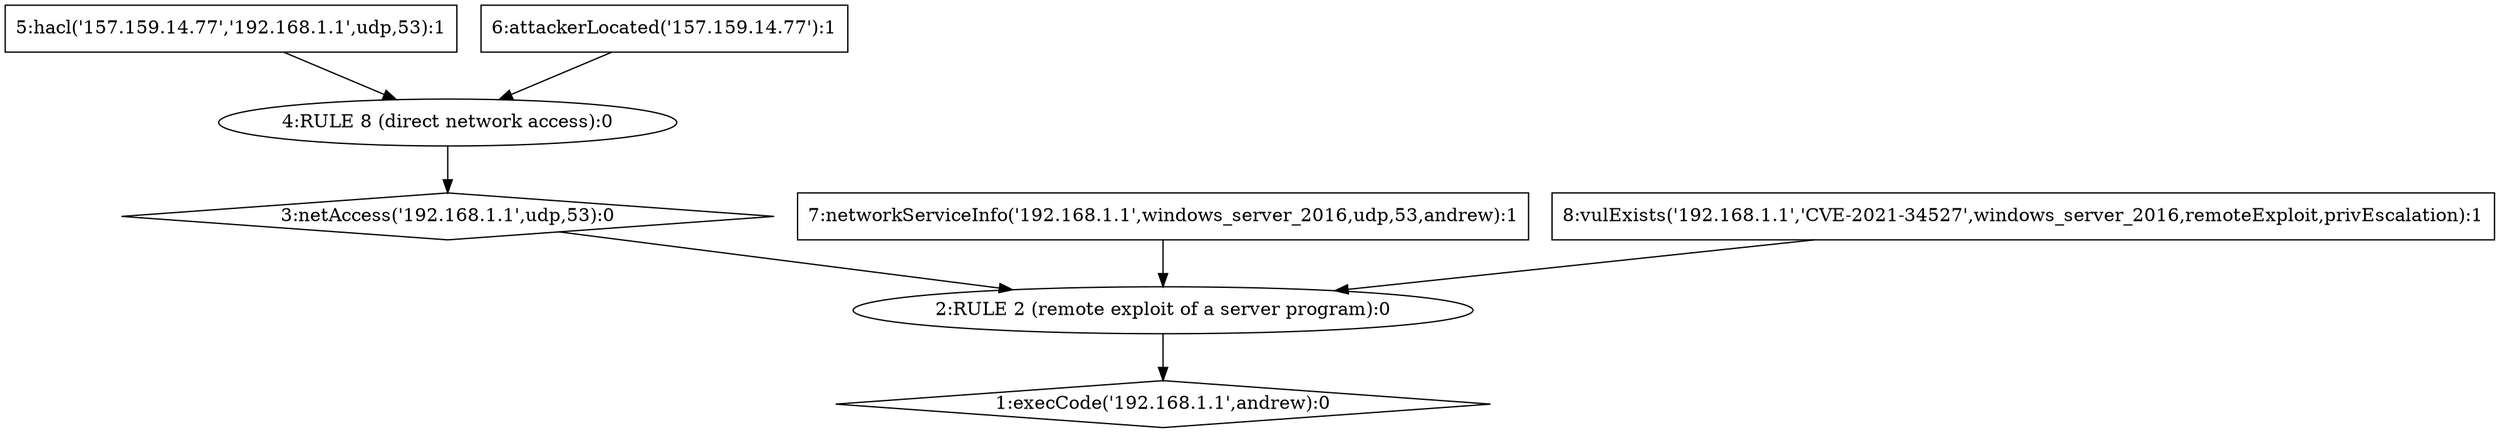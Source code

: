 digraph G {
	1 [label="1:execCode('192.168.1.1',andrew):0",shape=diamond];
	2 [label="2:RULE 2 (remote exploit of a server program):0",shape=ellipse];
	3 [label="3:netAccess('192.168.1.1',udp,53):0",shape=diamond];
	4 [label="4:RULE 8 (direct network access):0",shape=ellipse];
	5 [label="5:hacl('157.159.14.77','192.168.1.1',udp,53):1",shape=box];
	6 [label="6:attackerLocated('157.159.14.77'):1",shape=box];
	7 [label="7:networkServiceInfo('192.168.1.1',windows_server_2016,udp,53,andrew):1",shape=box];
	8 [label="8:vulExists('192.168.1.1','CVE-2021-34527',windows_server_2016,remoteExploit,privEscalation):1",shape=box];
	5 -> 	4;
	6 -> 	4;
	4 -> 	3;
	3 -> 	2;
	7 -> 	2;
	8 -> 	2;
	2 -> 	1;
}
